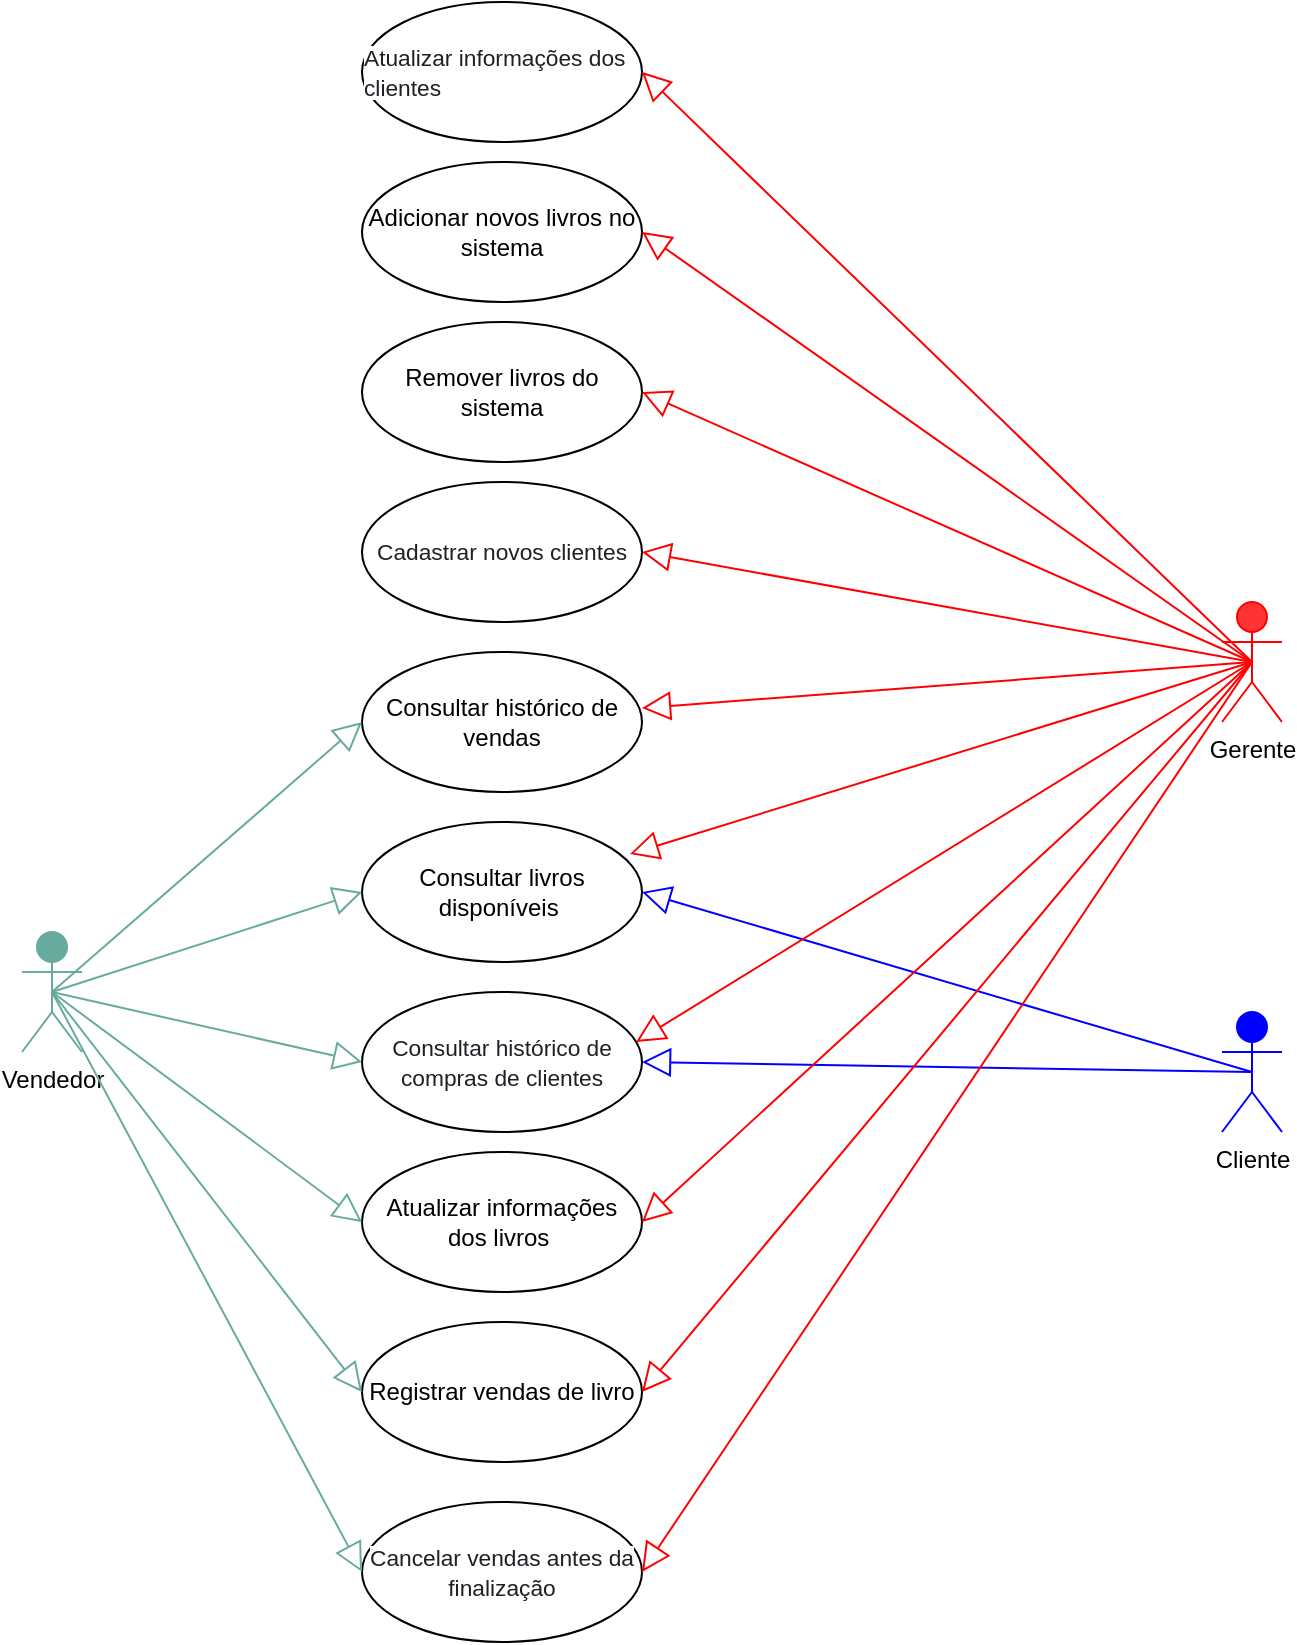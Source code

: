<mxfile version="24.0.1" type="github">
  <diagram name="Página-1" id="8pz24FR80y4vrio9Ocym">
    <mxGraphModel dx="1434" dy="780" grid="1" gridSize="10" guides="1" tooltips="1" connect="1" arrows="1" fold="1" page="1" pageScale="1" pageWidth="827" pageHeight="1169" math="0" shadow="0">
      <root>
        <mxCell id="0" />
        <mxCell id="1" parent="0" />
        <mxCell id="pv5WtPBZML0VdY7ZriQR-1" value="&lt;font style=&quot;vertical-align: inherit;&quot;&gt;&lt;font style=&quot;vertical-align: inherit;&quot;&gt;Vendedor&lt;/font&gt;&lt;/font&gt;" style="shape=umlActor;html=1;verticalLabelPosition=bottom;verticalAlign=top;align=center;fillColor=#67AB9F;strokeColor=#67AB9F;" vertex="1" parent="1">
          <mxGeometry x="130" y="655" width="30" height="60" as="geometry" />
        </mxCell>
        <mxCell id="pv5WtPBZML0VdY7ZriQR-2" value="&lt;font style=&quot;vertical-align: inherit;&quot;&gt;&lt;font style=&quot;vertical-align: inherit;&quot;&gt;Cliente&lt;/font&gt;&lt;/font&gt;" style="shape=umlActor;html=1;verticalLabelPosition=bottom;verticalAlign=top;align=center;fillColor=#0000FF;strokeColor=#0000FF;" vertex="1" parent="1">
          <mxGeometry x="730" y="695" width="30" height="60" as="geometry" />
        </mxCell>
        <mxCell id="pv5WtPBZML0VdY7ZriQR-4" value="&lt;font style=&quot;vertical-align: inherit;&quot;&gt;&lt;font style=&quot;vertical-align: inherit;&quot;&gt;Adicionar novos livros no sistema&lt;/font&gt;&lt;/font&gt;" style="ellipse;whiteSpace=wrap;html=1;" vertex="1" parent="1">
          <mxGeometry x="300" y="270" width="140" height="70" as="geometry" />
        </mxCell>
        <mxCell id="pv5WtPBZML0VdY7ZriQR-5" value="&lt;font style=&quot;vertical-align: inherit;&quot;&gt;&lt;font style=&quot;vertical-align: inherit;&quot;&gt;&lt;font style=&quot;vertical-align: inherit;&quot;&gt;&lt;font style=&quot;vertical-align: inherit;&quot;&gt;Atualizar informações dos livros&amp;nbsp;&lt;/font&gt;&lt;/font&gt;&lt;/font&gt;&lt;/font&gt;" style="ellipse;whiteSpace=wrap;html=1;" vertex="1" parent="1">
          <mxGeometry x="300" y="765" width="140" height="70" as="geometry" />
        </mxCell>
        <mxCell id="pv5WtPBZML0VdY7ZriQR-6" value="&lt;font style=&quot;vertical-align: inherit;&quot;&gt;&lt;font style=&quot;vertical-align: inherit;&quot;&gt;Remover livros do sistema&lt;/font&gt;&lt;/font&gt;" style="ellipse;whiteSpace=wrap;html=1;" vertex="1" parent="1">
          <mxGeometry x="300" y="350" width="140" height="70" as="geometry" />
        </mxCell>
        <mxCell id="pv5WtPBZML0VdY7ZriQR-7" value="&lt;font style=&quot;vertical-align: inherit;&quot;&gt;&lt;font style=&quot;vertical-align: inherit;&quot;&gt;Consultar livros disponíveis&amp;nbsp;&lt;/font&gt;&lt;/font&gt;" style="ellipse;whiteSpace=wrap;html=1;" vertex="1" parent="1">
          <mxGeometry x="300" y="600" width="140" height="70" as="geometry" />
        </mxCell>
        <mxCell id="pv5WtPBZML0VdY7ZriQR-8" value="&lt;font style=&quot;vertical-align: inherit;&quot;&gt;&lt;font style=&quot;vertical-align: inherit;&quot;&gt;Registrar vendas de livro&lt;/font&gt;&lt;/font&gt;" style="ellipse;whiteSpace=wrap;html=1;" vertex="1" parent="1">
          <mxGeometry x="300" y="850" width="140" height="70" as="geometry" />
        </mxCell>
        <mxCell id="pv5WtPBZML0VdY7ZriQR-9" value="&lt;span style=&quot;color: rgb(29, 33, 37); font-family: Poppins, sans-serif; font-size: 11.375px; text-align: left; background-color: rgb(255, 255, 255);&quot;&gt;&lt;font style=&quot;vertical-align: inherit;&quot;&gt;&lt;font style=&quot;vertical-align: inherit;&quot;&gt;Cancelar vendas antes da finalização&lt;/font&gt;&lt;/font&gt;&lt;/span&gt;" style="ellipse;whiteSpace=wrap;html=1;" vertex="1" parent="1">
          <mxGeometry x="300" y="940" width="140" height="70" as="geometry" />
        </mxCell>
        <mxCell id="pv5WtPBZML0VdY7ZriQR-10" value="&lt;font style=&quot;vertical-align: inherit;&quot;&gt;&lt;font style=&quot;vertical-align: inherit;&quot;&gt;Consultar histórico de vendas&lt;/font&gt;&lt;/font&gt;" style="ellipse;whiteSpace=wrap;html=1;" vertex="1" parent="1">
          <mxGeometry x="300" y="515" width="140" height="70" as="geometry" />
        </mxCell>
        <mxCell id="pv5WtPBZML0VdY7ZriQR-11" value="&lt;span style=&quot;color: rgb(29, 33, 37); font-family: Poppins, sans-serif; font-size: 11.375px; text-align: left; background-color: rgb(255, 255, 255);&quot;&gt;&lt;font style=&quot;vertical-align: inherit;&quot;&gt;&lt;font style=&quot;vertical-align: inherit;&quot;&gt;Cadastrar novos clientes&lt;/font&gt;&lt;/font&gt;&lt;/span&gt;" style="ellipse;whiteSpace=wrap;html=1;" vertex="1" parent="1">
          <mxGeometry x="300" y="430" width="140" height="70" as="geometry" />
        </mxCell>
        <mxCell id="pv5WtPBZML0VdY7ZriQR-12" value="&lt;div style=&quot;text-align: left;&quot;&gt;&lt;span style=&quot;color: rgb(29, 33, 37); font-family: Poppins, sans-serif; font-size: 11.375px; background-color: rgb(255, 255, 255);&quot;&gt;&lt;font style=&quot;vertical-align: inherit;&quot;&gt;&lt;font style=&quot;vertical-align: inherit;&quot;&gt;Atualizar informações dos clientes&lt;/font&gt;&lt;/font&gt;&lt;/span&gt;&lt;font face=&quot;Poppins, sans-serif&quot; color=&quot;#1d2125&quot;&gt;&lt;span style=&quot;font-size: 11.375px;&quot;&gt;&lt;br&gt;&lt;/span&gt;&lt;/font&gt;&lt;/div&gt;" style="ellipse;whiteSpace=wrap;html=1;" vertex="1" parent="1">
          <mxGeometry x="300" y="190" width="140" height="70" as="geometry" />
        </mxCell>
        <mxCell id="pv5WtPBZML0VdY7ZriQR-13" value="&lt;span style=&quot;color: rgb(29, 33, 37); font-family: Poppins, sans-serif; font-size: 11.375px; text-align: left; background-color: rgb(255, 255, 255);&quot;&gt;&lt;font style=&quot;vertical-align: inherit;&quot;&gt;&lt;font style=&quot;vertical-align: inherit;&quot;&gt;Consultar histórico de compras de clientes&lt;/font&gt;&lt;/font&gt;&lt;/span&gt;" style="ellipse;whiteSpace=wrap;html=1;" vertex="1" parent="1">
          <mxGeometry x="300" y="685" width="140" height="70" as="geometry" />
        </mxCell>
        <mxCell id="pv5WtPBZML0VdY7ZriQR-17" value="" style="edgeStyle=none;html=1;endArrow=block;endFill=0;endSize=12;verticalAlign=bottom;rounded=0;exitX=0.5;exitY=0.5;exitDx=0;exitDy=0;exitPerimeter=0;entryX=0;entryY=0.5;entryDx=0;entryDy=0;strokeColor=#67AB9F;" edge="1" parent="1" source="pv5WtPBZML0VdY7ZriQR-1" target="pv5WtPBZML0VdY7ZriQR-5">
          <mxGeometry width="160" relative="1" as="geometry">
            <mxPoint x="340" y="475" as="sourcePoint" />
            <mxPoint x="500" y="475" as="targetPoint" />
          </mxGeometry>
        </mxCell>
        <mxCell id="pv5WtPBZML0VdY7ZriQR-18" value="" style="edgeStyle=none;html=1;endArrow=block;endFill=0;endSize=12;verticalAlign=bottom;rounded=0;exitX=0.5;exitY=0.5;exitDx=0;exitDy=0;exitPerimeter=0;entryX=0;entryY=0.5;entryDx=0;entryDy=0;strokeColor=#67AB9F;" edge="1" parent="1" source="pv5WtPBZML0VdY7ZriQR-1" target="pv5WtPBZML0VdY7ZriQR-8">
          <mxGeometry width="160" relative="1" as="geometry">
            <mxPoint x="340" y="775" as="sourcePoint" />
            <mxPoint x="500" y="775" as="targetPoint" />
          </mxGeometry>
        </mxCell>
        <mxCell id="pv5WtPBZML0VdY7ZriQR-21" value="" style="edgeStyle=none;html=1;endArrow=block;endFill=0;endSize=12;verticalAlign=bottom;rounded=0;exitX=0.5;exitY=0.5;exitDx=0;exitDy=0;exitPerimeter=0;entryX=0;entryY=0.5;entryDx=0;entryDy=0;strokeColor=#67AB9F;" edge="1" parent="1" source="pv5WtPBZML0VdY7ZriQR-1" target="pv5WtPBZML0VdY7ZriQR-9">
          <mxGeometry width="160" relative="1" as="geometry">
            <mxPoint x="340" y="875" as="sourcePoint" />
            <mxPoint x="500" y="875" as="targetPoint" />
          </mxGeometry>
        </mxCell>
        <mxCell id="pv5WtPBZML0VdY7ZriQR-23" value="" style="edgeStyle=none;html=1;endArrow=block;endFill=0;endSize=12;verticalAlign=bottom;rounded=0;exitX=0.5;exitY=0.5;exitDx=0;exitDy=0;exitPerimeter=0;entryX=0;entryY=0.5;entryDx=0;entryDy=0;strokeColor=#67AB9F;" edge="1" parent="1" source="pv5WtPBZML0VdY7ZriQR-1" target="pv5WtPBZML0VdY7ZriQR-7">
          <mxGeometry width="160" relative="1" as="geometry">
            <mxPoint x="330" y="620" as="sourcePoint" />
            <mxPoint x="490" y="620" as="targetPoint" />
          </mxGeometry>
        </mxCell>
        <mxCell id="pv5WtPBZML0VdY7ZriQR-26" value="" style="edgeStyle=none;html=1;endArrow=block;endFill=0;endSize=12;verticalAlign=bottom;rounded=0;exitX=0.5;exitY=0.5;exitDx=0;exitDy=0;exitPerimeter=0;entryX=0;entryY=0.5;entryDx=0;entryDy=0;strokeColor=#67AB9F;" edge="1" parent="1" source="pv5WtPBZML0VdY7ZriQR-1" target="pv5WtPBZML0VdY7ZriQR-13">
          <mxGeometry width="160" relative="1" as="geometry">
            <mxPoint x="330" y="620" as="sourcePoint" />
            <mxPoint x="490" y="620" as="targetPoint" />
          </mxGeometry>
        </mxCell>
        <mxCell id="pv5WtPBZML0VdY7ZriQR-27" value="" style="edgeStyle=none;html=1;endArrow=block;endFill=0;endSize=12;verticalAlign=bottom;rounded=0;exitX=0.5;exitY=0.5;exitDx=0;exitDy=0;exitPerimeter=0;entryX=1;entryY=0.5;entryDx=0;entryDy=0;strokeColor=#0000FF;" edge="1" parent="1" source="pv5WtPBZML0VdY7ZriQR-2" target="pv5WtPBZML0VdY7ZriQR-13">
          <mxGeometry width="160" relative="1" as="geometry">
            <mxPoint x="340" y="685" as="sourcePoint" />
            <mxPoint x="500" y="685" as="targetPoint" />
          </mxGeometry>
        </mxCell>
        <mxCell id="pv5WtPBZML0VdY7ZriQR-29" value="" style="edgeStyle=none;html=1;endArrow=block;endFill=0;endSize=12;verticalAlign=bottom;rounded=0;exitX=0.5;exitY=0.5;exitDx=0;exitDy=0;exitPerimeter=0;entryX=0;entryY=0.5;entryDx=0;entryDy=0;strokeColor=#67AB9F;" edge="1" parent="1" source="pv5WtPBZML0VdY7ZriQR-1" target="pv5WtPBZML0VdY7ZriQR-10">
          <mxGeometry width="160" relative="1" as="geometry">
            <mxPoint x="330" y="650" as="sourcePoint" />
            <mxPoint x="490" y="650" as="targetPoint" />
          </mxGeometry>
        </mxCell>
        <mxCell id="pv5WtPBZML0VdY7ZriQR-30" value="" style="edgeStyle=none;html=1;endArrow=block;endFill=0;endSize=12;verticalAlign=bottom;rounded=0;exitX=0.5;exitY=0.5;exitDx=0;exitDy=0;exitPerimeter=0;entryX=1;entryY=0.5;entryDx=0;entryDy=0;strokeColor=#0000FF;" edge="1" parent="1" source="pv5WtPBZML0VdY7ZriQR-2" target="pv5WtPBZML0VdY7ZriQR-7">
          <mxGeometry width="160" relative="1" as="geometry">
            <mxPoint x="330" y="650" as="sourcePoint" />
            <mxPoint x="490" y="650" as="targetPoint" />
          </mxGeometry>
        </mxCell>
        <mxCell id="pv5WtPBZML0VdY7ZriQR-31" value="Gerente" style="shape=umlActor;html=1;verticalLabelPosition=bottom;verticalAlign=top;align=center;fillColor=#FF3333;strokeColor=#FF0000;" vertex="1" parent="1">
          <mxGeometry x="730" y="490" width="30" height="60" as="geometry" />
        </mxCell>
        <mxCell id="pv5WtPBZML0VdY7ZriQR-32" value="" style="edgeStyle=none;html=1;endArrow=block;endFill=0;endSize=12;verticalAlign=bottom;rounded=0;exitX=0.5;exitY=0.5;exitDx=0;exitDy=0;exitPerimeter=0;entryX=1;entryY=0.5;entryDx=0;entryDy=0;strokeColor=#FF0000;" edge="1" parent="1" source="pv5WtPBZML0VdY7ZriQR-31" target="pv5WtPBZML0VdY7ZriQR-12">
          <mxGeometry width="160" relative="1" as="geometry">
            <mxPoint x="330" y="550" as="sourcePoint" />
            <mxPoint x="490" y="550" as="targetPoint" />
          </mxGeometry>
        </mxCell>
        <mxCell id="pv5WtPBZML0VdY7ZriQR-33" value="" style="edgeStyle=none;html=1;endArrow=block;endFill=0;endSize=12;verticalAlign=bottom;rounded=0;exitX=0.5;exitY=0.5;exitDx=0;exitDy=0;exitPerimeter=0;entryX=1;entryY=0.5;entryDx=0;entryDy=0;strokeColor=#FF0000;" edge="1" parent="1" source="pv5WtPBZML0VdY7ZriQR-31" target="pv5WtPBZML0VdY7ZriQR-4">
          <mxGeometry width="160" relative="1" as="geometry">
            <mxPoint x="330" y="550" as="sourcePoint" />
            <mxPoint x="490" y="550" as="targetPoint" />
          </mxGeometry>
        </mxCell>
        <mxCell id="pv5WtPBZML0VdY7ZriQR-34" value="" style="edgeStyle=none;html=1;endArrow=block;endFill=0;endSize=12;verticalAlign=bottom;rounded=0;exitX=0.5;exitY=0.5;exitDx=0;exitDy=0;exitPerimeter=0;entryX=1;entryY=0.5;entryDx=0;entryDy=0;strokeColor=#FF0000;" edge="1" parent="1" source="pv5WtPBZML0VdY7ZriQR-31" target="pv5WtPBZML0VdY7ZriQR-6">
          <mxGeometry width="160" relative="1" as="geometry">
            <mxPoint x="330" y="550" as="sourcePoint" />
            <mxPoint x="490" y="550" as="targetPoint" />
          </mxGeometry>
        </mxCell>
        <mxCell id="pv5WtPBZML0VdY7ZriQR-35" value="" style="edgeStyle=none;html=1;endArrow=block;endFill=0;endSize=12;verticalAlign=bottom;rounded=0;exitX=0.5;exitY=0.5;exitDx=0;exitDy=0;exitPerimeter=0;entryX=1;entryY=0.5;entryDx=0;entryDy=0;strokeColor=#FF0000;" edge="1" parent="1" source="pv5WtPBZML0VdY7ZriQR-31" target="pv5WtPBZML0VdY7ZriQR-11">
          <mxGeometry width="160" relative="1" as="geometry">
            <mxPoint x="330" y="550" as="sourcePoint" />
            <mxPoint x="490" y="550" as="targetPoint" />
          </mxGeometry>
        </mxCell>
        <mxCell id="pv5WtPBZML0VdY7ZriQR-36" value="" style="edgeStyle=none;html=1;endArrow=block;endFill=0;endSize=12;verticalAlign=bottom;rounded=0;exitX=0.5;exitY=0.5;exitDx=0;exitDy=0;exitPerimeter=0;entryX=1;entryY=0.4;entryDx=0;entryDy=0;entryPerimeter=0;strokeColor=#FF0000;" edge="1" parent="1" source="pv5WtPBZML0VdY7ZriQR-31" target="pv5WtPBZML0VdY7ZriQR-10">
          <mxGeometry width="160" relative="1" as="geometry">
            <mxPoint x="330" y="550" as="sourcePoint" />
            <mxPoint x="490" y="550" as="targetPoint" />
          </mxGeometry>
        </mxCell>
        <mxCell id="pv5WtPBZML0VdY7ZriQR-37" value="" style="edgeStyle=none;html=1;endArrow=block;endFill=0;endSize=12;verticalAlign=bottom;rounded=0;exitX=0.5;exitY=0.5;exitDx=0;exitDy=0;exitPerimeter=0;entryX=0.957;entryY=0.229;entryDx=0;entryDy=0;entryPerimeter=0;strokeColor=#FF0000;" edge="1" parent="1" source="pv5WtPBZML0VdY7ZriQR-31" target="pv5WtPBZML0VdY7ZriQR-7">
          <mxGeometry width="160" relative="1" as="geometry">
            <mxPoint x="330" y="550" as="sourcePoint" />
            <mxPoint x="490" y="550" as="targetPoint" />
          </mxGeometry>
        </mxCell>
        <mxCell id="pv5WtPBZML0VdY7ZriQR-38" value="" style="edgeStyle=none;html=1;endArrow=block;endFill=0;endSize=12;verticalAlign=bottom;rounded=0;exitX=0.5;exitY=0.5;exitDx=0;exitDy=0;exitPerimeter=0;entryX=0.979;entryY=0.357;entryDx=0;entryDy=0;entryPerimeter=0;strokeColor=#FF0000;" edge="1" parent="1" source="pv5WtPBZML0VdY7ZriQR-31" target="pv5WtPBZML0VdY7ZriQR-13">
          <mxGeometry width="160" relative="1" as="geometry">
            <mxPoint x="330" y="550" as="sourcePoint" />
            <mxPoint x="490" y="550" as="targetPoint" />
          </mxGeometry>
        </mxCell>
        <mxCell id="pv5WtPBZML0VdY7ZriQR-40" value="" style="edgeStyle=none;html=1;endArrow=block;endFill=0;endSize=12;verticalAlign=bottom;rounded=0;exitX=0.5;exitY=0.5;exitDx=0;exitDy=0;exitPerimeter=0;entryX=1;entryY=0.5;entryDx=0;entryDy=0;strokeColor=#FF0000;" edge="1" parent="1" source="pv5WtPBZML0VdY7ZriQR-31" target="pv5WtPBZML0VdY7ZriQR-5">
          <mxGeometry width="160" relative="1" as="geometry">
            <mxPoint x="330" y="650" as="sourcePoint" />
            <mxPoint x="490" y="650" as="targetPoint" />
          </mxGeometry>
        </mxCell>
        <mxCell id="pv5WtPBZML0VdY7ZriQR-41" value="" style="edgeStyle=none;html=1;endArrow=block;endFill=0;endSize=12;verticalAlign=bottom;rounded=0;exitX=0.5;exitY=0.5;exitDx=0;exitDy=0;exitPerimeter=0;entryX=1;entryY=0.5;entryDx=0;entryDy=0;strokeColor=#FF0000;" edge="1" parent="1" source="pv5WtPBZML0VdY7ZriQR-31" target="pv5WtPBZML0VdY7ZriQR-8">
          <mxGeometry width="160" relative="1" as="geometry">
            <mxPoint x="330" y="650" as="sourcePoint" />
            <mxPoint x="490" y="650" as="targetPoint" />
          </mxGeometry>
        </mxCell>
        <mxCell id="pv5WtPBZML0VdY7ZriQR-42" value="" style="edgeStyle=none;html=1;endArrow=block;endFill=0;endSize=12;verticalAlign=bottom;rounded=0;exitX=0.5;exitY=0.5;exitDx=0;exitDy=0;exitPerimeter=0;entryX=1;entryY=0.5;entryDx=0;entryDy=0;strokeColor=#FF0000;" edge="1" parent="1" source="pv5WtPBZML0VdY7ZriQR-31" target="pv5WtPBZML0VdY7ZriQR-9">
          <mxGeometry width="160" relative="1" as="geometry">
            <mxPoint x="330" y="650" as="sourcePoint" />
            <mxPoint x="490" y="650" as="targetPoint" />
          </mxGeometry>
        </mxCell>
      </root>
    </mxGraphModel>
  </diagram>
</mxfile>
